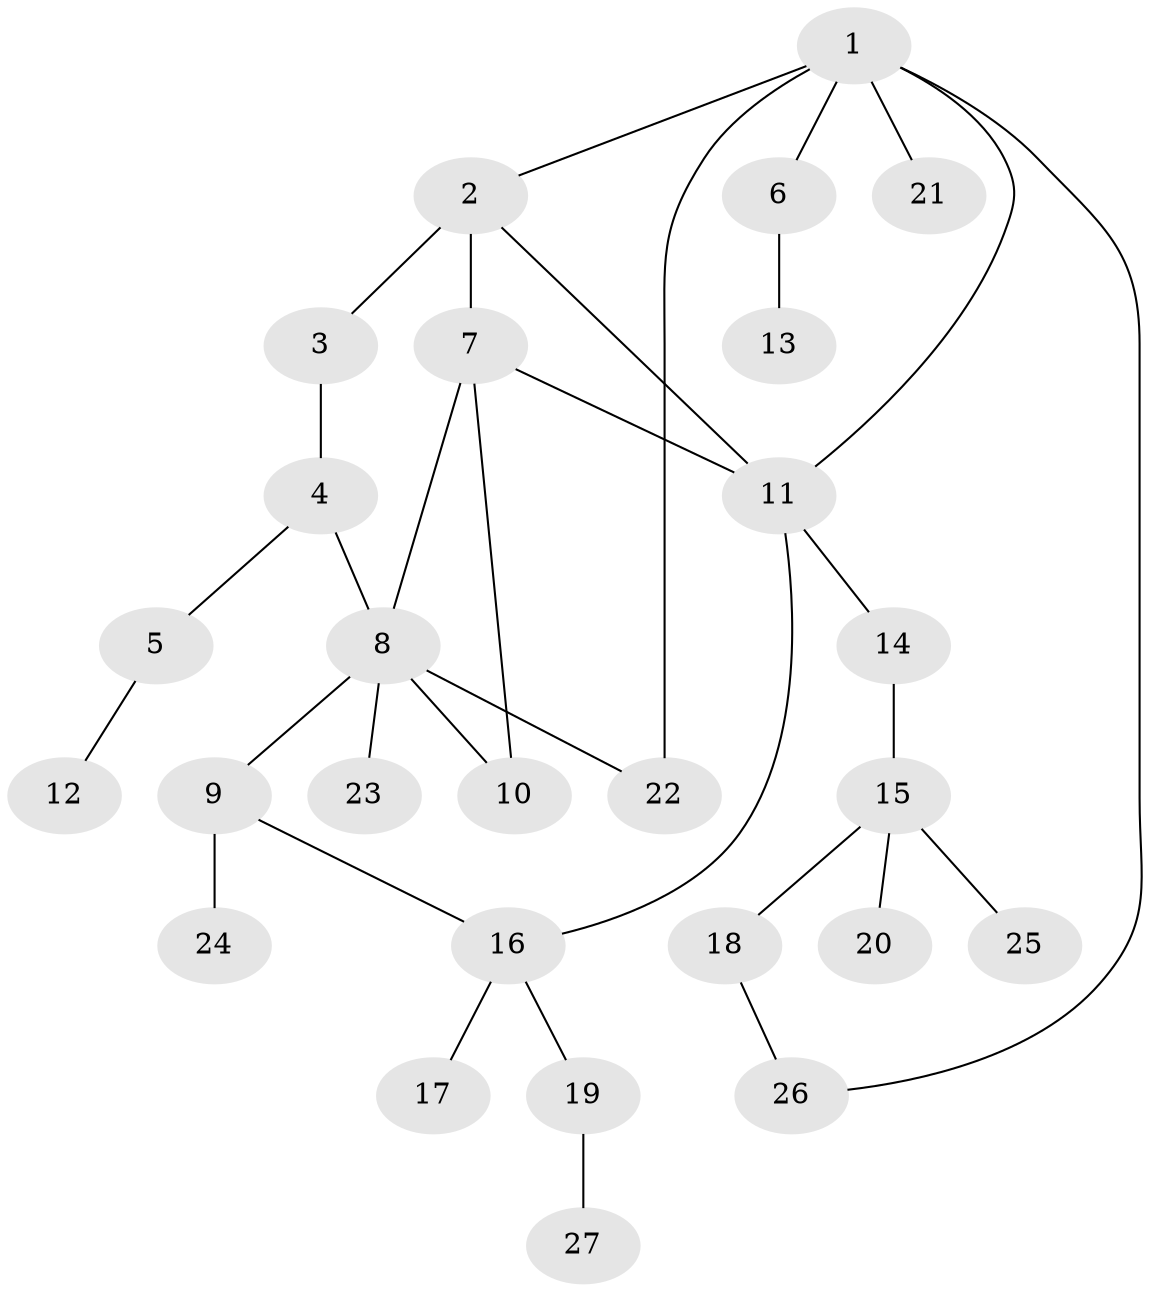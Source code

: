 // original degree distribution, {3: 0.22641509433962265, 5: 0.03773584905660377, 4: 0.07547169811320754, 2: 0.3018867924528302, 6: 0.018867924528301886, 1: 0.33962264150943394}
// Generated by graph-tools (version 1.1) at 2025/48/03/04/25 22:48:56]
// undirected, 27 vertices, 33 edges
graph export_dot {
  node [color=gray90,style=filled];
  1;
  2;
  3;
  4;
  5;
  6;
  7;
  8;
  9;
  10;
  11;
  12;
  13;
  14;
  15;
  16;
  17;
  18;
  19;
  20;
  21;
  22;
  23;
  24;
  25;
  26;
  27;
  1 -- 2 [weight=1.0];
  1 -- 6 [weight=1.0];
  1 -- 11 [weight=1.0];
  1 -- 21 [weight=1.0];
  1 -- 22 [weight=1.0];
  1 -- 26 [weight=1.0];
  2 -- 3 [weight=1.0];
  2 -- 7 [weight=2.0];
  2 -- 11 [weight=1.0];
  3 -- 4 [weight=2.0];
  4 -- 5 [weight=1.0];
  4 -- 8 [weight=1.0];
  5 -- 12 [weight=1.0];
  6 -- 13 [weight=2.0];
  7 -- 8 [weight=1.0];
  7 -- 10 [weight=1.0];
  7 -- 11 [weight=1.0];
  8 -- 9 [weight=1.0];
  8 -- 10 [weight=1.0];
  8 -- 22 [weight=1.0];
  8 -- 23 [weight=1.0];
  9 -- 16 [weight=1.0];
  9 -- 24 [weight=1.0];
  11 -- 14 [weight=1.0];
  11 -- 16 [weight=1.0];
  14 -- 15 [weight=1.0];
  15 -- 18 [weight=1.0];
  15 -- 20 [weight=1.0];
  15 -- 25 [weight=1.0];
  16 -- 17 [weight=1.0];
  16 -- 19 [weight=1.0];
  18 -- 26 [weight=1.0];
  19 -- 27 [weight=1.0];
}
